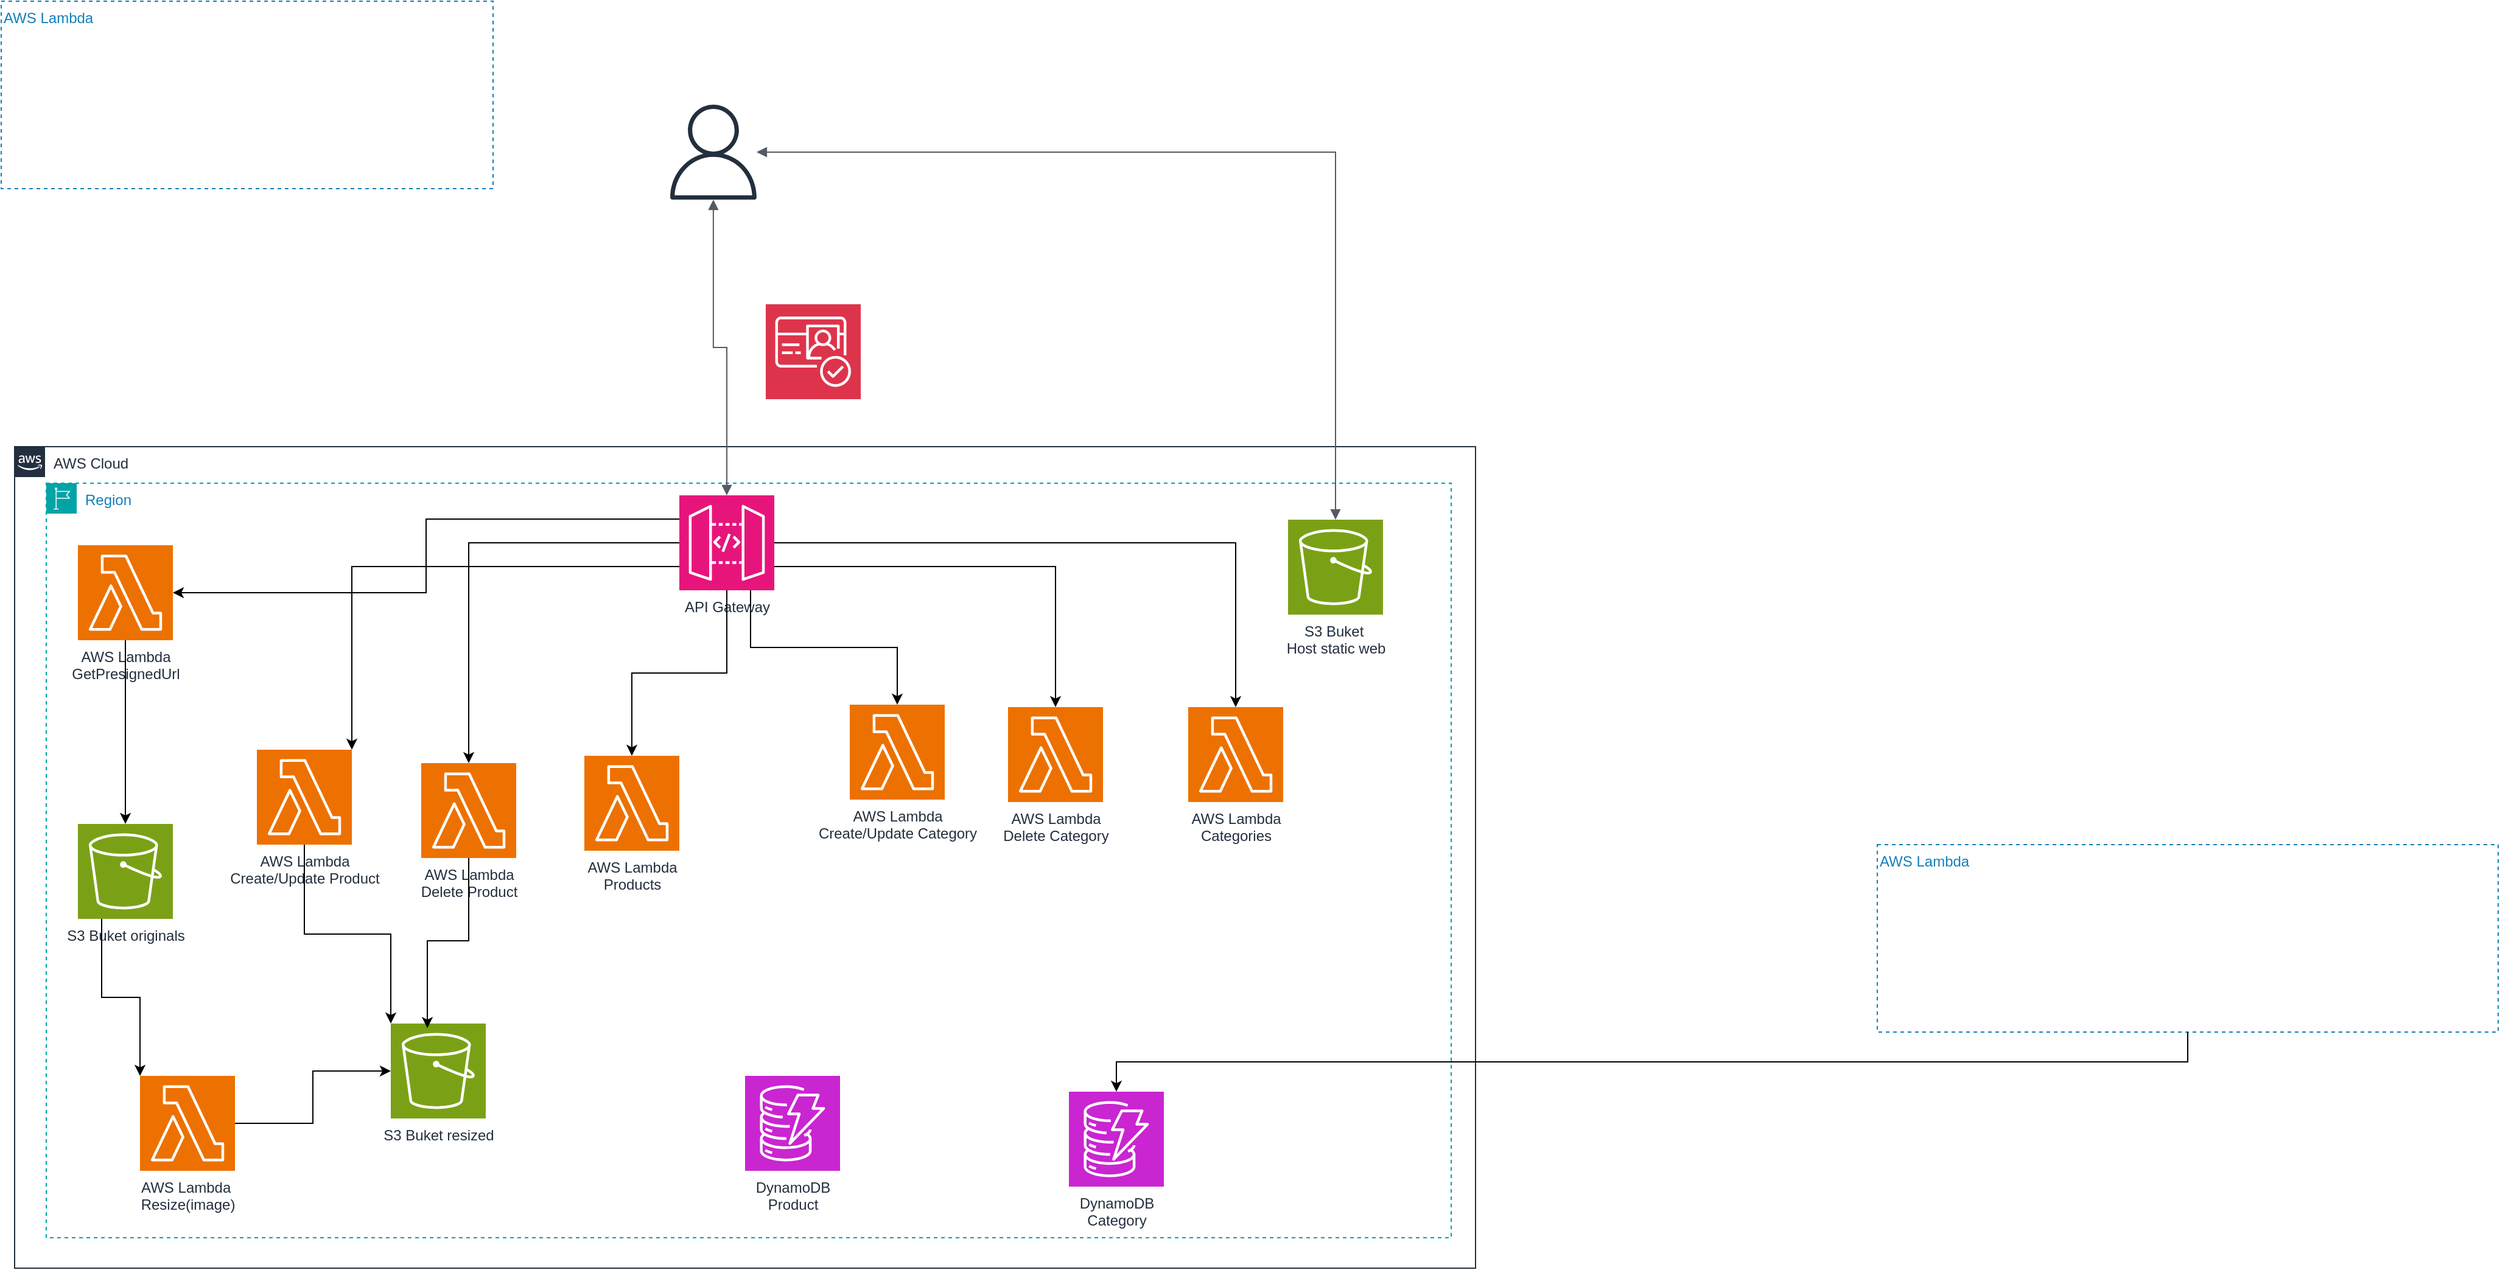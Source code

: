 <mxfile version="25.0.3">
  <diagram id="Ht1M8jgEwFfnCIfOTk4-" name="Page-1">
    <mxGraphModel dx="2856" dy="1695" grid="0" gridSize="10" guides="1" tooltips="1" connect="1" arrows="1" fold="1" page="1" pageScale="1" pageWidth="1169" pageHeight="827" math="0" shadow="0">
      <root>
        <mxCell id="0" />
        <mxCell id="1" parent="0" />
        <mxCell id="UEzPUAAOIrF-is8g5C7q-74" value="AWS Cloud" style="points=[[0,0],[0.25,0],[0.5,0],[0.75,0],[1,0],[1,0.25],[1,0.5],[1,0.75],[1,1],[0.75,1],[0.5,1],[0.25,1],[0,1],[0,0.75],[0,0.5],[0,0.25]];outlineConnect=0;gradientColor=none;html=1;whiteSpace=wrap;fontSize=12;fontStyle=0;shape=mxgraph.aws4.group;grIcon=mxgraph.aws4.group_aws_cloud_alt;strokeColor=#232F3E;fillColor=none;verticalAlign=top;align=left;spacingLeft=30;fontColor=#232F3E;dashed=0;labelBackgroundColor=#ffffff;container=1;pointerEvents=0;collapsible=0;recursiveResize=0;" parent="1" vertex="1">
          <mxGeometry x="-16" y="60" width="1200" height="675" as="geometry" />
        </mxCell>
        <mxCell id="sMOIWIAmx2zqGOon0Dsb-1" value="Region" style="points=[[0,0],[0.25,0],[0.5,0],[0.75,0],[1,0],[1,0.25],[1,0.5],[1,0.75],[1,1],[0.75,1],[0.5,1],[0.25,1],[0,1],[0,0.75],[0,0.5],[0,0.25]];outlineConnect=0;gradientColor=none;html=1;whiteSpace=wrap;fontSize=12;fontStyle=0;container=1;pointerEvents=0;collapsible=0;recursiveResize=0;shape=mxgraph.aws4.group;grIcon=mxgraph.aws4.group_region;strokeColor=#00A4A6;fillColor=none;verticalAlign=top;align=left;spacingLeft=30;fontColor=#147EBA;dashed=1;" parent="UEzPUAAOIrF-is8g5C7q-74" vertex="1">
          <mxGeometry x="26" y="30" width="1154" height="620" as="geometry" />
        </mxCell>
        <mxCell id="w7kNMi_7EBvpGbnXu8PO-5" style="edgeStyle=orthogonalEdgeStyle;rounded=0;orthogonalLoop=1;jettySize=auto;html=1;exitX=0.75;exitY=1;exitDx=0;exitDy=0;exitPerimeter=0;" parent="sMOIWIAmx2zqGOon0Dsb-1" source="sMOIWIAmx2zqGOon0Dsb-6" target="w7kNMi_7EBvpGbnXu8PO-4" edge="1">
          <mxGeometry relative="1" as="geometry" />
        </mxCell>
        <mxCell id="w7kNMi_7EBvpGbnXu8PO-6" style="edgeStyle=orthogonalEdgeStyle;rounded=0;orthogonalLoop=1;jettySize=auto;html=1;exitX=1;exitY=0.75;exitDx=0;exitDy=0;exitPerimeter=0;" parent="sMOIWIAmx2zqGOon0Dsb-1" source="sMOIWIAmx2zqGOon0Dsb-6" target="w7kNMi_7EBvpGbnXu8PO-3" edge="1">
          <mxGeometry relative="1" as="geometry" />
        </mxCell>
        <mxCell id="sMOIWIAmx2zqGOon0Dsb-6" value="API Gateway" style="sketch=0;points=[[0,0,0],[0.25,0,0],[0.5,0,0],[0.75,0,0],[1,0,0],[0,1,0],[0.25,1,0],[0.5,1,0],[0.75,1,0],[1,1,0],[0,0.25,0],[0,0.5,0],[0,0.75,0],[1,0.25,0],[1,0.5,0],[1,0.75,0]];outlineConnect=0;fontColor=#232F3E;fillColor=#E7157B;strokeColor=#ffffff;dashed=0;verticalLabelPosition=bottom;verticalAlign=top;align=center;html=1;fontSize=12;fontStyle=0;aspect=fixed;shape=mxgraph.aws4.resourceIcon;resIcon=mxgraph.aws4.api_gateway;" parent="sMOIWIAmx2zqGOon0Dsb-1" vertex="1">
          <mxGeometry x="520" y="10" width="78" height="78" as="geometry" />
        </mxCell>
        <mxCell id="sMOIWIAmx2zqGOon0Dsb-7" value="&amp;nbsp;AWS Lambda&amp;nbsp;&lt;div&gt;Create/Update Product&lt;/div&gt;" style="sketch=0;points=[[0,0,0],[0.25,0,0],[0.5,0,0],[0.75,0,0],[1,0,0],[0,1,0],[0.25,1,0],[0.5,1,0],[0.75,1,0],[1,1,0],[0,0.25,0],[0,0.5,0],[0,0.75,0],[1,0.25,0],[1,0.5,0],[1,0.75,0]];outlineConnect=0;fontColor=#232F3E;fillColor=#ED7100;strokeColor=#ffffff;dashed=0;verticalLabelPosition=bottom;verticalAlign=top;align=center;html=1;fontSize=12;fontStyle=0;aspect=fixed;shape=mxgraph.aws4.resourceIcon;resIcon=mxgraph.aws4.lambda;" parent="sMOIWIAmx2zqGOon0Dsb-1" vertex="1">
          <mxGeometry x="173" y="219" width="78" height="78" as="geometry" />
        </mxCell>
        <mxCell id="sMOIWIAmx2zqGOon0Dsb-11" value="&lt;div&gt;AWS Lambda&lt;/div&gt;Products" style="sketch=0;points=[[0,0,0],[0.25,0,0],[0.5,0,0],[0.75,0,0],[1,0,0],[0,1,0],[0.25,1,0],[0.5,1,0],[0.75,1,0],[1,1,0],[0,0.25,0],[0,0.5,0],[0,0.75,0],[1,0.25,0],[1,0.5,0],[1,0.75,0]];outlineConnect=0;fontColor=#232F3E;fillColor=#ED7100;strokeColor=#ffffff;dashed=0;verticalLabelPosition=bottom;verticalAlign=top;align=center;html=1;fontSize=12;fontStyle=0;aspect=fixed;shape=mxgraph.aws4.resourceIcon;resIcon=mxgraph.aws4.lambda;" parent="sMOIWIAmx2zqGOon0Dsb-1" vertex="1">
          <mxGeometry x="442" y="224" width="78" height="78" as="geometry" />
        </mxCell>
        <mxCell id="sMOIWIAmx2zqGOon0Dsb-12" value="&lt;div&gt;AWS Lambda&lt;/div&gt;Delete Product" style="sketch=0;points=[[0,0,0],[0.25,0,0],[0.5,0,0],[0.75,0,0],[1,0,0],[0,1,0],[0.25,1,0],[0.5,1,0],[0.75,1,0],[1,1,0],[0,0.25,0],[0,0.5,0],[0,0.75,0],[1,0.25,0],[1,0.5,0],[1,0.75,0]];outlineConnect=0;fontColor=#232F3E;fillColor=#ED7100;strokeColor=#ffffff;dashed=0;verticalLabelPosition=bottom;verticalAlign=top;align=center;html=1;fontSize=12;fontStyle=0;aspect=fixed;shape=mxgraph.aws4.resourceIcon;resIcon=mxgraph.aws4.lambda;" parent="sMOIWIAmx2zqGOon0Dsb-1" vertex="1">
          <mxGeometry x="308" y="230" width="78" height="78" as="geometry" />
        </mxCell>
        <mxCell id="sMOIWIAmx2zqGOon0Dsb-15" value="S3 Buket&amp;nbsp;originals" style="sketch=0;points=[[0,0,0],[0.25,0,0],[0.5,0,0],[0.75,0,0],[1,0,0],[0,1,0],[0.25,1,0],[0.5,1,0],[0.75,1,0],[1,1,0],[0,0.25,0],[0,0.5,0],[0,0.75,0],[1,0.25,0],[1,0.5,0],[1,0.75,0]];outlineConnect=0;fontColor=#232F3E;fillColor=#7AA116;strokeColor=#ffffff;dashed=0;verticalLabelPosition=bottom;verticalAlign=top;align=center;html=1;fontSize=12;fontStyle=0;aspect=fixed;shape=mxgraph.aws4.resourceIcon;resIcon=mxgraph.aws4.s3;" parent="sMOIWIAmx2zqGOon0Dsb-1" vertex="1">
          <mxGeometry x="26" y="280" width="78" height="78" as="geometry" />
        </mxCell>
        <mxCell id="sMOIWIAmx2zqGOon0Dsb-16" value="S3 Buket&amp;nbsp;resized" style="sketch=0;points=[[0,0,0],[0.25,0,0],[0.5,0,0],[0.75,0,0],[1,0,0],[0,1,0],[0.25,1,0],[0.5,1,0],[0.75,1,0],[1,1,0],[0,0.25,0],[0,0.5,0],[0,0.75,0],[1,0.25,0],[1,0.5,0],[1,0.75,0]];outlineConnect=0;fontColor=#232F3E;fillColor=#7AA116;strokeColor=#ffffff;dashed=0;verticalLabelPosition=bottom;verticalAlign=top;align=center;html=1;fontSize=12;fontStyle=0;aspect=fixed;shape=mxgraph.aws4.resourceIcon;resIcon=mxgraph.aws4.s3;" parent="sMOIWIAmx2zqGOon0Dsb-1" vertex="1">
          <mxGeometry x="283" y="444" width="78" height="78" as="geometry" />
        </mxCell>
        <mxCell id="sMOIWIAmx2zqGOon0Dsb-26" style="edgeStyle=orthogonalEdgeStyle;rounded=0;orthogonalLoop=1;jettySize=auto;html=1;exitX=1;exitY=0.5;exitDx=0;exitDy=0;exitPerimeter=0;" parent="sMOIWIAmx2zqGOon0Dsb-1" source="sMOIWIAmx2zqGOon0Dsb-17" target="sMOIWIAmx2zqGOon0Dsb-16" edge="1">
          <mxGeometry relative="1" as="geometry" />
        </mxCell>
        <mxCell id="sMOIWIAmx2zqGOon0Dsb-17" value="AWS Lambda&amp;nbsp;&lt;div&gt;Resize(image)&lt;/div&gt;" style="sketch=0;points=[[0,0,0],[0.25,0,0],[0.5,0,0],[0.75,0,0],[1,0,0],[0,1,0],[0.25,1,0],[0.5,1,0],[0.75,1,0],[1,1,0],[0,0.25,0],[0,0.5,0],[0,0.75,0],[1,0.25,0],[1,0.5,0],[1,0.75,0]];outlineConnect=0;fontColor=#232F3E;fillColor=#ED7100;strokeColor=#ffffff;dashed=0;verticalLabelPosition=bottom;verticalAlign=top;align=center;html=1;fontSize=12;fontStyle=0;aspect=fixed;shape=mxgraph.aws4.resourceIcon;resIcon=mxgraph.aws4.lambda;" parent="sMOIWIAmx2zqGOon0Dsb-1" vertex="1">
          <mxGeometry x="77" y="487" width="78" height="78" as="geometry" />
        </mxCell>
        <mxCell id="sMOIWIAmx2zqGOon0Dsb-20" style="edgeStyle=orthogonalEdgeStyle;rounded=0;orthogonalLoop=1;jettySize=auto;html=1;exitX=0;exitY=0.5;exitDx=0;exitDy=0;exitPerimeter=0;entryX=0.5;entryY=0;entryDx=0;entryDy=0;entryPerimeter=0;" parent="sMOIWIAmx2zqGOon0Dsb-1" source="sMOIWIAmx2zqGOon0Dsb-6" target="sMOIWIAmx2zqGOon0Dsb-12" edge="1">
          <mxGeometry relative="1" as="geometry" />
        </mxCell>
        <mxCell id="sMOIWIAmx2zqGOon0Dsb-24" style="edgeStyle=orthogonalEdgeStyle;rounded=0;orthogonalLoop=1;jettySize=auto;html=1;exitX=0.5;exitY=1;exitDx=0;exitDy=0;exitPerimeter=0;entryX=0.385;entryY=0.048;entryDx=0;entryDy=0;entryPerimeter=0;" parent="sMOIWIAmx2zqGOon0Dsb-1" source="sMOIWIAmx2zqGOon0Dsb-12" target="sMOIWIAmx2zqGOon0Dsb-16" edge="1">
          <mxGeometry relative="1" as="geometry" />
        </mxCell>
        <mxCell id="sMOIWIAmx2zqGOon0Dsb-25" style="edgeStyle=orthogonalEdgeStyle;rounded=0;orthogonalLoop=1;jettySize=auto;html=1;exitX=0.5;exitY=1;exitDx=0;exitDy=0;exitPerimeter=0;" parent="sMOIWIAmx2zqGOon0Dsb-1" source="sMOIWIAmx2zqGOon0Dsb-16" target="sMOIWIAmx2zqGOon0Dsb-16" edge="1">
          <mxGeometry relative="1" as="geometry" />
        </mxCell>
        <mxCell id="sMOIWIAmx2zqGOon0Dsb-28" style="edgeStyle=orthogonalEdgeStyle;rounded=0;orthogonalLoop=1;jettySize=auto;html=1;exitX=0.5;exitY=1;exitDx=0;exitDy=0;exitPerimeter=0;entryX=0.5;entryY=0;entryDx=0;entryDy=0;entryPerimeter=0;" parent="sMOIWIAmx2zqGOon0Dsb-1" source="sMOIWIAmx2zqGOon0Dsb-6" target="sMOIWIAmx2zqGOon0Dsb-11" edge="1">
          <mxGeometry relative="1" as="geometry" />
        </mxCell>
        <mxCell id="sMOIWIAmx2zqGOon0Dsb-31" value="DynamoDB&lt;div&gt;Product&lt;/div&gt;" style="sketch=0;points=[[0,0,0],[0.25,0,0],[0.5,0,0],[0.75,0,0],[1,0,0],[0,1,0],[0.25,1,0],[0.5,1,0],[0.75,1,0],[1,1,0],[0,0.25,0],[0,0.5,0],[0,0.75,0],[1,0.25,0],[1,0.5,0],[1,0.75,0]];outlineConnect=0;fontColor=#232F3E;fillColor=#C925D1;strokeColor=#ffffff;dashed=0;verticalLabelPosition=bottom;verticalAlign=top;align=center;html=1;fontSize=12;fontStyle=0;aspect=fixed;shape=mxgraph.aws4.resourceIcon;resIcon=mxgraph.aws4.dynamodb;" parent="sMOIWIAmx2zqGOon0Dsb-1" vertex="1">
          <mxGeometry x="574" y="487" width="78" height="78" as="geometry" />
        </mxCell>
        <mxCell id="sMOIWIAmx2zqGOon0Dsb-32" value="S3 Buket&amp;nbsp;&lt;div&gt;Host static web&lt;/div&gt;" style="sketch=0;points=[[0,0,0],[0.25,0,0],[0.5,0,0],[0.75,0,0],[1,0,0],[0,1,0],[0.25,1,0],[0.5,1,0],[0.75,1,0],[1,1,0],[0,0.25,0],[0,0.5,0],[0,0.75,0],[1,0.25,0],[1,0.5,0],[1,0.75,0]];outlineConnect=0;fontColor=#232F3E;fillColor=#7AA116;strokeColor=#ffffff;dashed=0;verticalLabelPosition=bottom;verticalAlign=top;align=center;html=1;fontSize=12;fontStyle=0;aspect=fixed;shape=mxgraph.aws4.resourceIcon;resIcon=mxgraph.aws4.s3;" parent="sMOIWIAmx2zqGOon0Dsb-1" vertex="1">
          <mxGeometry x="1020" y="30" width="78" height="78" as="geometry" />
        </mxCell>
        <mxCell id="w7kNMi_7EBvpGbnXu8PO-1" value="DynamoDB&lt;div&gt;Category&lt;/div&gt;" style="sketch=0;points=[[0,0,0],[0.25,0,0],[0.5,0,0],[0.75,0,0],[1,0,0],[0,1,0],[0.25,1,0],[0.5,1,0],[0.75,1,0],[1,1,0],[0,0.25,0],[0,0.5,0],[0,0.75,0],[1,0.25,0],[1,0.5,0],[1,0.75,0]];outlineConnect=0;fontColor=#232F3E;fillColor=#C925D1;strokeColor=#ffffff;dashed=0;verticalLabelPosition=bottom;verticalAlign=top;align=center;html=1;fontSize=12;fontStyle=0;aspect=fixed;shape=mxgraph.aws4.resourceIcon;resIcon=mxgraph.aws4.dynamodb;" parent="sMOIWIAmx2zqGOon0Dsb-1" vertex="1">
          <mxGeometry x="840" y="500" width="78" height="78" as="geometry" />
        </mxCell>
        <mxCell id="w7kNMi_7EBvpGbnXu8PO-2" value="&lt;div&gt;AWS Lambda&lt;/div&gt;Categories" style="sketch=0;points=[[0,0,0],[0.25,0,0],[0.5,0,0],[0.75,0,0],[1,0,0],[0,1,0],[0.25,1,0],[0.5,1,0],[0.75,1,0],[1,1,0],[0,0.25,0],[0,0.5,0],[0,0.75,0],[1,0.25,0],[1,0.5,0],[1,0.75,0]];outlineConnect=0;fontColor=#232F3E;fillColor=#ED7100;strokeColor=#ffffff;dashed=0;verticalLabelPosition=bottom;verticalAlign=top;align=center;html=1;fontSize=12;fontStyle=0;aspect=fixed;shape=mxgraph.aws4.resourceIcon;resIcon=mxgraph.aws4.lambda;" parent="sMOIWIAmx2zqGOon0Dsb-1" vertex="1">
          <mxGeometry x="938" y="184" width="78" height="78" as="geometry" />
        </mxCell>
        <mxCell id="w7kNMi_7EBvpGbnXu8PO-3" value="&lt;div&gt;AWS Lambda&lt;/div&gt;Delete Category" style="sketch=0;points=[[0,0,0],[0.25,0,0],[0.5,0,0],[0.75,0,0],[1,0,0],[0,1,0],[0.25,1,0],[0.5,1,0],[0.75,1,0],[1,1,0],[0,0.25,0],[0,0.5,0],[0,0.75,0],[1,0.25,0],[1,0.5,0],[1,0.75,0]];outlineConnect=0;fontColor=#232F3E;fillColor=#ED7100;strokeColor=#ffffff;dashed=0;verticalLabelPosition=bottom;verticalAlign=top;align=center;html=1;fontSize=12;fontStyle=0;aspect=fixed;shape=mxgraph.aws4.resourceIcon;resIcon=mxgraph.aws4.lambda;" parent="sMOIWIAmx2zqGOon0Dsb-1" vertex="1">
          <mxGeometry x="790" y="184" width="78" height="78" as="geometry" />
        </mxCell>
        <mxCell id="w7kNMi_7EBvpGbnXu8PO-4" value="&amp;nbsp;AWS Lambda&amp;nbsp;&lt;div&gt;Create/Update Category&lt;/div&gt;" style="sketch=0;points=[[0,0,0],[0.25,0,0],[0.5,0,0],[0.75,0,0],[1,0,0],[0,1,0],[0.25,1,0],[0.5,1,0],[0.75,1,0],[1,1,0],[0,0.25,0],[0,0.5,0],[0,0.75,0],[1,0.25,0],[1,0.5,0],[1,0.75,0]];outlineConnect=0;fontColor=#232F3E;fillColor=#ED7100;strokeColor=#ffffff;dashed=0;verticalLabelPosition=bottom;verticalAlign=top;align=center;html=1;fontSize=12;fontStyle=0;aspect=fixed;shape=mxgraph.aws4.resourceIcon;resIcon=mxgraph.aws4.lambda;" parent="sMOIWIAmx2zqGOon0Dsb-1" vertex="1">
          <mxGeometry x="660" y="182" width="78" height="78" as="geometry" />
        </mxCell>
        <mxCell id="w7kNMi_7EBvpGbnXu8PO-7" style="edgeStyle=orthogonalEdgeStyle;rounded=0;orthogonalLoop=1;jettySize=auto;html=1;exitX=1;exitY=0.5;exitDx=0;exitDy=0;exitPerimeter=0;entryX=0.5;entryY=0;entryDx=0;entryDy=0;entryPerimeter=0;" parent="sMOIWIAmx2zqGOon0Dsb-1" source="sMOIWIAmx2zqGOon0Dsb-6" target="w7kNMi_7EBvpGbnXu8PO-2" edge="1">
          <mxGeometry relative="1" as="geometry" />
        </mxCell>
        <mxCell id="w7kNMi_7EBvpGbnXu8PO-12" value="&amp;nbsp;AWS Lambda&amp;nbsp;&lt;div&gt;GetPresignedUrl&lt;/div&gt;" style="sketch=0;points=[[0,0,0],[0.25,0,0],[0.5,0,0],[0.75,0,0],[1,0,0],[0,1,0],[0.25,1,0],[0.5,1,0],[0.75,1,0],[1,1,0],[0,0.25,0],[0,0.5,0],[0,0.75,0],[1,0.25,0],[1,0.5,0],[1,0.75,0]];outlineConnect=0;fontColor=#232F3E;fillColor=#ED7100;strokeColor=#ffffff;dashed=0;verticalLabelPosition=bottom;verticalAlign=top;align=center;html=1;fontSize=12;fontStyle=0;aspect=fixed;shape=mxgraph.aws4.resourceIcon;resIcon=mxgraph.aws4.lambda;" parent="sMOIWIAmx2zqGOon0Dsb-1" vertex="1">
          <mxGeometry x="26" y="51" width="78" height="78" as="geometry" />
        </mxCell>
        <mxCell id="w7kNMi_7EBvpGbnXu8PO-15" style="edgeStyle=orthogonalEdgeStyle;rounded=0;orthogonalLoop=1;jettySize=auto;html=1;exitX=0;exitY=0.25;exitDx=0;exitDy=0;exitPerimeter=0;entryX=1;entryY=0.5;entryDx=0;entryDy=0;entryPerimeter=0;" parent="sMOIWIAmx2zqGOon0Dsb-1" source="sMOIWIAmx2zqGOon0Dsb-6" target="w7kNMi_7EBvpGbnXu8PO-12" edge="1">
          <mxGeometry relative="1" as="geometry" />
        </mxCell>
        <mxCell id="w7kNMi_7EBvpGbnXu8PO-16" style="edgeStyle=orthogonalEdgeStyle;rounded=0;orthogonalLoop=1;jettySize=auto;html=1;exitX=0.5;exitY=1;exitDx=0;exitDy=0;exitPerimeter=0;entryX=0.5;entryY=0;entryDx=0;entryDy=0;entryPerimeter=0;" parent="sMOIWIAmx2zqGOon0Dsb-1" source="w7kNMi_7EBvpGbnXu8PO-12" target="sMOIWIAmx2zqGOon0Dsb-15" edge="1">
          <mxGeometry relative="1" as="geometry" />
        </mxCell>
        <mxCell id="w7kNMi_7EBvpGbnXu8PO-20" style="edgeStyle=orthogonalEdgeStyle;rounded=0;orthogonalLoop=1;jettySize=auto;html=1;exitX=0;exitY=0.75;exitDx=0;exitDy=0;exitPerimeter=0;entryX=1;entryY=0;entryDx=0;entryDy=0;entryPerimeter=0;" parent="sMOIWIAmx2zqGOon0Dsb-1" source="sMOIWIAmx2zqGOon0Dsb-6" target="sMOIWIAmx2zqGOon0Dsb-7" edge="1">
          <mxGeometry relative="1" as="geometry" />
        </mxCell>
        <mxCell id="w7kNMi_7EBvpGbnXu8PO-21" style="edgeStyle=orthogonalEdgeStyle;rounded=0;orthogonalLoop=1;jettySize=auto;html=1;exitX=0.25;exitY=1;exitDx=0;exitDy=0;exitPerimeter=0;entryX=0;entryY=0;entryDx=0;entryDy=0;entryPerimeter=0;" parent="sMOIWIAmx2zqGOon0Dsb-1" source="sMOIWIAmx2zqGOon0Dsb-15" target="sMOIWIAmx2zqGOon0Dsb-17" edge="1">
          <mxGeometry relative="1" as="geometry" />
        </mxCell>
        <mxCell id="w7kNMi_7EBvpGbnXu8PO-23" style="edgeStyle=orthogonalEdgeStyle;rounded=0;orthogonalLoop=1;jettySize=auto;html=1;exitX=0.5;exitY=1;exitDx=0;exitDy=0;exitPerimeter=0;entryX=0;entryY=0;entryDx=0;entryDy=0;entryPerimeter=0;" parent="sMOIWIAmx2zqGOon0Dsb-1" source="sMOIWIAmx2zqGOon0Dsb-7" target="sMOIWIAmx2zqGOon0Dsb-16" edge="1">
          <mxGeometry relative="1" as="geometry" />
        </mxCell>
        <mxCell id="sMOIWIAmx2zqGOon0Dsb-4" value="" style="sketch=0;outlineConnect=0;fontColor=#232F3E;gradientColor=none;fillColor=#232F3D;strokeColor=none;dashed=0;verticalLabelPosition=bottom;verticalAlign=top;align=center;html=1;fontSize=12;fontStyle=0;aspect=fixed;pointerEvents=1;shape=mxgraph.aws4.user;" parent="1" vertex="1">
          <mxGeometry x="519" y="-221" width="78" height="78" as="geometry" />
        </mxCell>
        <mxCell id="sMOIWIAmx2zqGOon0Dsb-9" value="" style="edgeStyle=orthogonalEdgeStyle;html=1;endArrow=block;elbow=vertical;startArrow=block;startFill=1;endFill=1;strokeColor=#545B64;rounded=0;" parent="1" source="sMOIWIAmx2zqGOon0Dsb-4" target="sMOIWIAmx2zqGOon0Dsb-32" edge="1">
          <mxGeometry width="100" relative="1" as="geometry">
            <mxPoint x="-200" y="40" as="sourcePoint" />
            <mxPoint x="-100" y="40" as="targetPoint" />
          </mxGeometry>
        </mxCell>
        <mxCell id="sMOIWIAmx2zqGOon0Dsb-29" value="" style="edgeStyle=orthogonalEdgeStyle;html=1;endArrow=block;elbow=vertical;startArrow=block;startFill=1;endFill=1;strokeColor=#545B64;rounded=0;entryX=0.5;entryY=0;entryDx=0;entryDy=0;entryPerimeter=0;" parent="1" source="sMOIWIAmx2zqGOon0Dsb-4" target="sMOIWIAmx2zqGOon0Dsb-6" edge="1">
          <mxGeometry width="100" relative="1" as="geometry">
            <mxPoint x="280" y="-20" as="sourcePoint" />
            <mxPoint x="380" y="-20" as="targetPoint" />
          </mxGeometry>
        </mxCell>
        <mxCell id="uuf_P8HmlVxgO42vtmNt-1" value="" style="sketch=0;points=[[0,0,0],[0.25,0,0],[0.5,0,0],[0.75,0,0],[1,0,0],[0,1,0],[0.25,1,0],[0.5,1,0],[0.75,1,0],[1,1,0],[0,0.25,0],[0,0.5,0],[0,0.75,0],[1,0.25,0],[1,0.5,0],[1,0.75,0]];outlineConnect=0;fontColor=#232F3E;fillColor=#DD344C;strokeColor=#ffffff;dashed=0;verticalLabelPosition=bottom;verticalAlign=top;align=center;html=1;fontSize=12;fontStyle=0;aspect=fixed;shape=mxgraph.aws4.resourceIcon;resIcon=mxgraph.aws4.cognito;" vertex="1" parent="1">
          <mxGeometry x="601" y="-57" width="78" height="78" as="geometry" />
        </mxCell>
        <mxCell id="sMOIWIAmx2zqGOon0Dsb-22" value="AWS Lambda" style="fillColor=none;strokeColor=#147EBA;dashed=1;verticalAlign=top;fontStyle=0;fontColor=#147EBA;whiteSpace=wrap;html=1;align=left;" parent="1" vertex="1">
          <mxGeometry x="-27" y="-306" width="404" height="154" as="geometry" />
        </mxCell>
        <mxCell id="w7kNMi_7EBvpGbnXu8PO-9" value="AWS Lambda" style="fillColor=none;strokeColor=#147EBA;dashed=1;verticalAlign=top;fontStyle=0;fontColor=#147EBA;whiteSpace=wrap;html=1;align=left;" parent="1" vertex="1">
          <mxGeometry x="1514" y="387" width="510" height="154" as="geometry" />
        </mxCell>
        <mxCell id="w7kNMi_7EBvpGbnXu8PO-10" style="edgeStyle=orthogonalEdgeStyle;rounded=0;orthogonalLoop=1;jettySize=auto;html=1;exitX=0.5;exitY=1;exitDx=0;exitDy=0;" parent="1" source="w7kNMi_7EBvpGbnXu8PO-9" target="w7kNMi_7EBvpGbnXu8PO-1" edge="1">
          <mxGeometry relative="1" as="geometry" />
        </mxCell>
      </root>
    </mxGraphModel>
  </diagram>
</mxfile>
